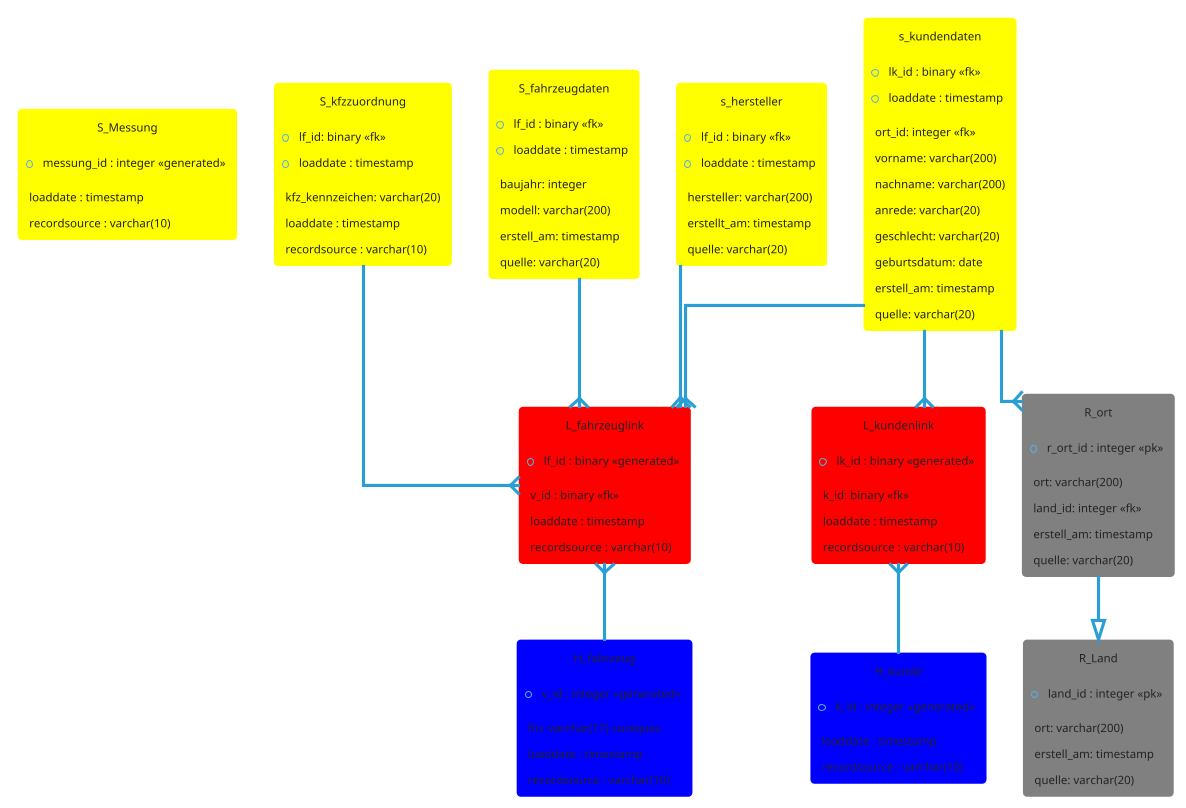 @startuml
!theme cyborg
hide circle
'avoid problems with angled crows feet
skinparam linetype ortho

entity "S_Messung" as s01 #line:yellow;back:yellow {
*messung_id : integer <<generated>>
--
loaddate : timestamp
recordsource : varchar(10)
}
entity "R_Land" as rland #line:gray;back:gray {
*land_id : integer <<pk>>
--
ort: varchar(200) 
erstell_am: timestamp
quelle: varchar(20)
}

entity "L_fahrzeuglink" as lfahrzeuglink #line:red;back:red {
*lf_id : binary <<generated>>
--
v_id : binary <<fk>>
loaddate : timestamp
recordsource : varchar(10)
}

entity "S_kfzzuordnung" as skfzzuordnung #line:yellow;back:yellow {
*lf_id: binary <<fk>>
*loaddate : timestamp
--
kfz_kennzeichen: varchar(20)
loaddate : timestamp
recordsource : varchar(10)
}

entity "L_kundenlink" as lkundenlink #line:red;back:red {
*lk_id : binary <<generated>>
--
k_id: binary <<fk>>
loaddate : timestamp
recordsource : varchar(10)
}

entity "R_ort" as rort #line:gray;back:gray {
*r_ort_id : integer <<pk>>
--
ort: varchar(200)
land_id: integer <<fk>>
erstell_am: timestamp
quelle: varchar(20)
}

entity "H_fahrzeug" as hfahrzeug #line:blue;back:blue {
*v_id : integer <<generated>>
--
fin: varchar(17) <<unique>>
loaddate : timestamp
recordsource : varchar(10)
}
entity "S_fahrzeugdaten" as sfahrzeugdaten #line:yellow;back:yellow {
*lf_id : binary <<fk>> 
*loaddate : timestamp
--
baujahr: integer
modell: varchar(200)
erstell_am: timestamp
quelle: varchar(20)
}
entity "H_kunde" as hkunde #line:blue;back:blue {
*k_id : integer <<generated>>
--
loaddate : timestamp
recordsource : varchar(10)
}
entity "s_kundendaten" as skundendaten #line:yellow;back:yellow {
*lk_id : binary <<fk>>
*loaddate : timestamp
--
ort_id: integer <<fk>>
vorname: varchar(200)
nachname: varchar(200)
anrede: varchar(20)
geschlecht: varchar(20)
geburtsdatum: date
erstell_am: timestamp
quelle: varchar(20)
}
entity "s_hersteller" as shersteller #line:yellow;back:yellow {
*lf_id : binary <<fk>>
*loaddate : timestamp
--
hersteller: varchar(200)
erstellt_am: timestamp
quelle: varchar(20)
}

rort --|> rland
skundendaten --{ rort
shersteller --{ lfahrzeuglink
lkundenlink }-- hkunde
skundendaten --{ lfahrzeuglink
skundendaten --{ lkundenlink
sfahrzeugdaten --{ lfahrzeuglink
skfzzuordnung --{ lfahrzeuglink
lfahrzeuglink }-- hfahrzeug
@enduml

